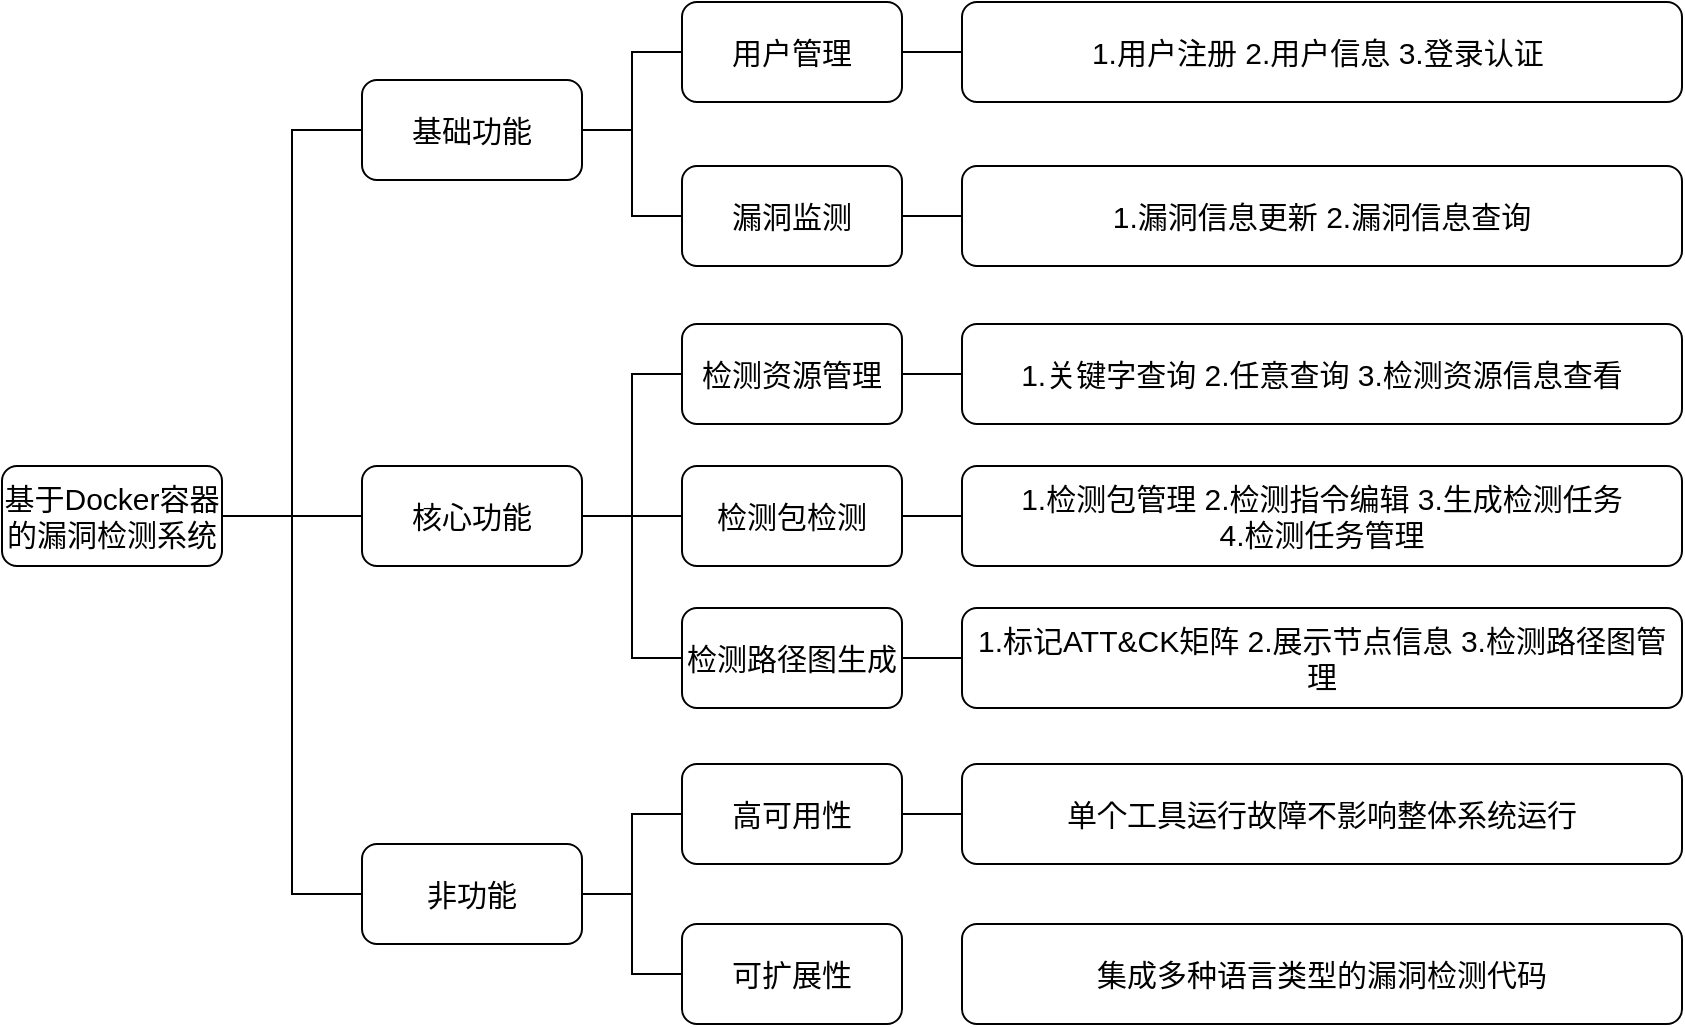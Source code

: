 <mxfile version="21.0.6" type="github">
  <diagram name="第 1 页" id="8dE7ZdWdxmZFEx85QEgp">
    <mxGraphModel dx="1338" dy="960" grid="1" gridSize="10" guides="1" tooltips="1" connect="1" arrows="1" fold="1" page="1" pageScale="1" pageWidth="827" pageHeight="1169" math="0" shadow="0">
      <root>
        <mxCell id="0" />
        <mxCell id="1" parent="0" />
        <mxCell id="UIGwOSxn3MGTBep0q3Vu-4" style="edgeStyle=orthogonalEdgeStyle;rounded=0;orthogonalLoop=1;jettySize=auto;html=1;exitX=1;exitY=0.5;exitDx=0;exitDy=0;entryX=0;entryY=0.5;entryDx=0;entryDy=0;endArrow=none;endFill=0;fontSize=15;" parent="1" source="UIGwOSxn3MGTBep0q3Vu-1" target="UIGwOSxn3MGTBep0q3Vu-2" edge="1">
          <mxGeometry relative="1" as="geometry" />
        </mxCell>
        <mxCell id="UIGwOSxn3MGTBep0q3Vu-5" style="edgeStyle=orthogonalEdgeStyle;rounded=0;orthogonalLoop=1;jettySize=auto;html=1;exitX=1;exitY=0.5;exitDx=0;exitDy=0;entryX=0;entryY=0.5;entryDx=0;entryDy=0;endArrow=none;endFill=0;fontSize=15;" parent="1" source="UIGwOSxn3MGTBep0q3Vu-1" target="UIGwOSxn3MGTBep0q3Vu-3" edge="1">
          <mxGeometry relative="1" as="geometry" />
        </mxCell>
        <mxCell id="UIGwOSxn3MGTBep0q3Vu-33" style="edgeStyle=orthogonalEdgeStyle;rounded=0;orthogonalLoop=1;jettySize=auto;html=1;exitX=1;exitY=0.5;exitDx=0;exitDy=0;entryX=0;entryY=0.5;entryDx=0;entryDy=0;fontSize=15;endArrow=none;endFill=0;" parent="1" source="UIGwOSxn3MGTBep0q3Vu-1" target="UIGwOSxn3MGTBep0q3Vu-32" edge="1">
          <mxGeometry relative="1" as="geometry" />
        </mxCell>
        <mxCell id="UIGwOSxn3MGTBep0q3Vu-1" value="基于Docker容器的漏洞检测系统" style="rounded=1;whiteSpace=wrap;html=1;fontSize=15;" parent="1" vertex="1">
          <mxGeometry x="60" y="273" width="110" height="50" as="geometry" />
        </mxCell>
        <mxCell id="UIGwOSxn3MGTBep0q3Vu-12" style="edgeStyle=orthogonalEdgeStyle;rounded=0;orthogonalLoop=1;jettySize=auto;html=1;exitX=1;exitY=0.5;exitDx=0;exitDy=0;entryX=0;entryY=0.5;entryDx=0;entryDy=0;endArrow=none;endFill=0;fontSize=15;" parent="1" source="UIGwOSxn3MGTBep0q3Vu-2" target="UIGwOSxn3MGTBep0q3Vu-7" edge="1">
          <mxGeometry relative="1" as="geometry" />
        </mxCell>
        <mxCell id="UIGwOSxn3MGTBep0q3Vu-14" style="edgeStyle=orthogonalEdgeStyle;rounded=0;orthogonalLoop=1;jettySize=auto;html=1;exitX=1;exitY=0.5;exitDx=0;exitDy=0;entryX=0;entryY=0.5;entryDx=0;entryDy=0;endArrow=none;endFill=0;fontSize=15;" parent="1" source="UIGwOSxn3MGTBep0q3Vu-2" target="UIGwOSxn3MGTBep0q3Vu-11" edge="1">
          <mxGeometry relative="1" as="geometry" />
        </mxCell>
        <mxCell id="UIGwOSxn3MGTBep0q3Vu-2" value="基础功能" style="rounded=1;whiteSpace=wrap;html=1;fontSize=15;" parent="1" vertex="1">
          <mxGeometry x="240" y="80" width="110" height="50" as="geometry" />
        </mxCell>
        <mxCell id="UIGwOSxn3MGTBep0q3Vu-15" style="edgeStyle=orthogonalEdgeStyle;rounded=0;orthogonalLoop=1;jettySize=auto;html=1;exitX=1;exitY=0.5;exitDx=0;exitDy=0;entryX=0;entryY=0.5;entryDx=0;entryDy=0;endArrow=none;endFill=0;fontSize=15;" parent="1" source="UIGwOSxn3MGTBep0q3Vu-3" target="UIGwOSxn3MGTBep0q3Vu-8" edge="1">
          <mxGeometry relative="1" as="geometry" />
        </mxCell>
        <mxCell id="UIGwOSxn3MGTBep0q3Vu-16" style="edgeStyle=orthogonalEdgeStyle;rounded=0;orthogonalLoop=1;jettySize=auto;html=1;exitX=1;exitY=0.5;exitDx=0;exitDy=0;entryX=0;entryY=0.5;entryDx=0;entryDy=0;endArrow=none;endFill=0;fontSize=15;" parent="1" source="UIGwOSxn3MGTBep0q3Vu-3" target="UIGwOSxn3MGTBep0q3Vu-9" edge="1">
          <mxGeometry relative="1" as="geometry" />
        </mxCell>
        <mxCell id="UIGwOSxn3MGTBep0q3Vu-29" style="edgeStyle=orthogonalEdgeStyle;rounded=0;orthogonalLoop=1;jettySize=auto;html=1;exitX=1;exitY=0.5;exitDx=0;exitDy=0;entryX=0;entryY=0.5;entryDx=0;entryDy=0;fontSize=15;endArrow=none;endFill=0;" parent="1" source="UIGwOSxn3MGTBep0q3Vu-3" target="UIGwOSxn3MGTBep0q3Vu-28" edge="1">
          <mxGeometry relative="1" as="geometry" />
        </mxCell>
        <mxCell id="UIGwOSxn3MGTBep0q3Vu-3" value="核心功能" style="rounded=1;whiteSpace=wrap;html=1;fontSize=15;" parent="1" vertex="1">
          <mxGeometry x="240" y="273" width="110" height="50" as="geometry" />
        </mxCell>
        <mxCell id="UIGwOSxn3MGTBep0q3Vu-27" style="edgeStyle=orthogonalEdgeStyle;rounded=0;orthogonalLoop=1;jettySize=auto;html=1;exitX=1;exitY=0.5;exitDx=0;exitDy=0;entryX=0;entryY=0.5;entryDx=0;entryDy=0;endArrow=none;endFill=0;fontSize=15;" parent="1" source="UIGwOSxn3MGTBep0q3Vu-7" target="UIGwOSxn3MGTBep0q3Vu-18" edge="1">
          <mxGeometry relative="1" as="geometry" />
        </mxCell>
        <mxCell id="UIGwOSxn3MGTBep0q3Vu-7" value="用户管理" style="rounded=1;whiteSpace=wrap;html=1;fontSize=15;" parent="1" vertex="1">
          <mxGeometry x="400" y="41" width="110" height="50" as="geometry" />
        </mxCell>
        <mxCell id="UIGwOSxn3MGTBep0q3Vu-24" style="edgeStyle=orthogonalEdgeStyle;rounded=0;orthogonalLoop=1;jettySize=auto;html=1;exitX=1;exitY=0.5;exitDx=0;exitDy=0;endArrow=none;endFill=0;fontSize=15;" parent="1" source="UIGwOSxn3MGTBep0q3Vu-8" target="UIGwOSxn3MGTBep0q3Vu-23" edge="1">
          <mxGeometry relative="1" as="geometry" />
        </mxCell>
        <mxCell id="UIGwOSxn3MGTBep0q3Vu-8" value="检测包检测" style="rounded=1;whiteSpace=wrap;html=1;fontSize=15;" parent="1" vertex="1">
          <mxGeometry x="400" y="273" width="110" height="50" as="geometry" />
        </mxCell>
        <mxCell id="UIGwOSxn3MGTBep0q3Vu-26" style="edgeStyle=orthogonalEdgeStyle;rounded=0;orthogonalLoop=1;jettySize=auto;html=1;exitX=1;exitY=0.5;exitDx=0;exitDy=0;entryX=0;entryY=0.5;entryDx=0;entryDy=0;endArrow=none;endFill=0;fontSize=15;" parent="1" source="UIGwOSxn3MGTBep0q3Vu-9" target="UIGwOSxn3MGTBep0q3Vu-25" edge="1">
          <mxGeometry relative="1" as="geometry" />
        </mxCell>
        <mxCell id="UIGwOSxn3MGTBep0q3Vu-9" value="检测路径图生成" style="rounded=1;whiteSpace=wrap;html=1;fontSize=15;" parent="1" vertex="1">
          <mxGeometry x="400" y="344" width="110" height="50" as="geometry" />
        </mxCell>
        <mxCell id="UIGwOSxn3MGTBep0q3Vu-22" style="edgeStyle=orthogonalEdgeStyle;rounded=0;orthogonalLoop=1;jettySize=auto;html=1;exitX=1;exitY=0.5;exitDx=0;exitDy=0;entryX=0;entryY=0.5;entryDx=0;entryDy=0;endArrow=none;endFill=0;fontSize=15;" parent="1" source="UIGwOSxn3MGTBep0q3Vu-11" target="UIGwOSxn3MGTBep0q3Vu-21" edge="1">
          <mxGeometry relative="1" as="geometry" />
        </mxCell>
        <mxCell id="UIGwOSxn3MGTBep0q3Vu-11" value="漏洞监测" style="rounded=1;whiteSpace=wrap;html=1;fontSize=15;" parent="1" vertex="1">
          <mxGeometry x="400" y="123" width="110" height="50" as="geometry" />
        </mxCell>
        <mxCell id="UIGwOSxn3MGTBep0q3Vu-18" value="1.用户注册 2.用户信息 3.登录认证&amp;nbsp;" style="rounded=1;whiteSpace=wrap;html=1;fontSize=15;" parent="1" vertex="1">
          <mxGeometry x="540" y="41" width="360" height="50" as="geometry" />
        </mxCell>
        <mxCell id="UIGwOSxn3MGTBep0q3Vu-21" value="1.漏洞信息更新 2.漏洞信息查询" style="rounded=1;whiteSpace=wrap;html=1;fontSize=15;" parent="1" vertex="1">
          <mxGeometry x="540" y="123" width="360" height="50" as="geometry" />
        </mxCell>
        <mxCell id="UIGwOSxn3MGTBep0q3Vu-23" value="1.检测包管理 2.检测指令编辑 3.生成检测任务 &lt;br style=&quot;font-size: 15px;&quot;&gt;4.检测任务管理" style="rounded=1;whiteSpace=wrap;html=1;fontSize=15;" parent="1" vertex="1">
          <mxGeometry x="540" y="273" width="360" height="50" as="geometry" />
        </mxCell>
        <mxCell id="UIGwOSxn3MGTBep0q3Vu-25" value="1.标记ATT&amp;amp;CK矩阵 2.展示节点信息 3.检测路径图管理" style="rounded=1;whiteSpace=wrap;html=1;fontSize=15;" parent="1" vertex="1">
          <mxGeometry x="540" y="344" width="360" height="50" as="geometry" />
        </mxCell>
        <mxCell id="UIGwOSxn3MGTBep0q3Vu-31" style="edgeStyle=orthogonalEdgeStyle;rounded=0;orthogonalLoop=1;jettySize=auto;html=1;exitX=1;exitY=0.5;exitDx=0;exitDy=0;fontSize=15;endArrow=none;endFill=0;" parent="1" source="UIGwOSxn3MGTBep0q3Vu-28" target="UIGwOSxn3MGTBep0q3Vu-30" edge="1">
          <mxGeometry relative="1" as="geometry" />
        </mxCell>
        <mxCell id="UIGwOSxn3MGTBep0q3Vu-28" value="检测资源管理" style="rounded=1;whiteSpace=wrap;html=1;fontSize=15;" parent="1" vertex="1">
          <mxGeometry x="400" y="202" width="110" height="50" as="geometry" />
        </mxCell>
        <mxCell id="UIGwOSxn3MGTBep0q3Vu-30" value="1.关键字查询 2.任意查询 3.检测资源信息查看" style="rounded=1;whiteSpace=wrap;html=1;fontSize=15;" parent="1" vertex="1">
          <mxGeometry x="540" y="202" width="360" height="50" as="geometry" />
        </mxCell>
        <mxCell id="UIGwOSxn3MGTBep0q3Vu-36" style="edgeStyle=orthogonalEdgeStyle;rounded=0;orthogonalLoop=1;jettySize=auto;html=1;exitX=1;exitY=0.5;exitDx=0;exitDy=0;entryX=0;entryY=0.5;entryDx=0;entryDy=0;fontSize=15;endArrow=none;endFill=0;" parent="1" source="UIGwOSxn3MGTBep0q3Vu-32" target="UIGwOSxn3MGTBep0q3Vu-34" edge="1">
          <mxGeometry relative="1" as="geometry" />
        </mxCell>
        <mxCell id="UIGwOSxn3MGTBep0q3Vu-37" style="edgeStyle=orthogonalEdgeStyle;rounded=0;orthogonalLoop=1;jettySize=auto;html=1;exitX=1;exitY=0.5;exitDx=0;exitDy=0;entryX=0;entryY=0.5;entryDx=0;entryDy=0;fontSize=15;endArrow=none;endFill=0;" parent="1" source="UIGwOSxn3MGTBep0q3Vu-32" target="UIGwOSxn3MGTBep0q3Vu-35" edge="1">
          <mxGeometry relative="1" as="geometry" />
        </mxCell>
        <mxCell id="UIGwOSxn3MGTBep0q3Vu-32" value="非功能" style="rounded=1;whiteSpace=wrap;html=1;fontSize=15;" parent="1" vertex="1">
          <mxGeometry x="240" y="462" width="110" height="50" as="geometry" />
        </mxCell>
        <mxCell id="UIGwOSxn3MGTBep0q3Vu-39" style="edgeStyle=orthogonalEdgeStyle;rounded=0;orthogonalLoop=1;jettySize=auto;html=1;exitX=1;exitY=0.5;exitDx=0;exitDy=0;fontSize=15;endArrow=none;endFill=0;" parent="1" source="UIGwOSxn3MGTBep0q3Vu-34" target="UIGwOSxn3MGTBep0q3Vu-38" edge="1">
          <mxGeometry relative="1" as="geometry" />
        </mxCell>
        <mxCell id="UIGwOSxn3MGTBep0q3Vu-34" value="高可用性" style="rounded=1;whiteSpace=wrap;html=1;fontSize=15;" parent="1" vertex="1">
          <mxGeometry x="400" y="422" width="110" height="50" as="geometry" />
        </mxCell>
        <mxCell id="UIGwOSxn3MGTBep0q3Vu-35" value="可扩展性" style="rounded=1;whiteSpace=wrap;html=1;fontSize=15;" parent="1" vertex="1">
          <mxGeometry x="400" y="502" width="110" height="50" as="geometry" />
        </mxCell>
        <mxCell id="UIGwOSxn3MGTBep0q3Vu-38" value="单个工具运行故障不影响整体系统运行" style="rounded=1;whiteSpace=wrap;html=1;fontSize=15;" parent="1" vertex="1">
          <mxGeometry x="540" y="422" width="360" height="50" as="geometry" />
        </mxCell>
        <mxCell id="UIGwOSxn3MGTBep0q3Vu-40" value="集成多种语言类型的漏洞检测代码" style="rounded=1;whiteSpace=wrap;html=1;fontSize=15;" parent="1" vertex="1">
          <mxGeometry x="540" y="502" width="360" height="50" as="geometry" />
        </mxCell>
      </root>
    </mxGraphModel>
  </diagram>
</mxfile>
